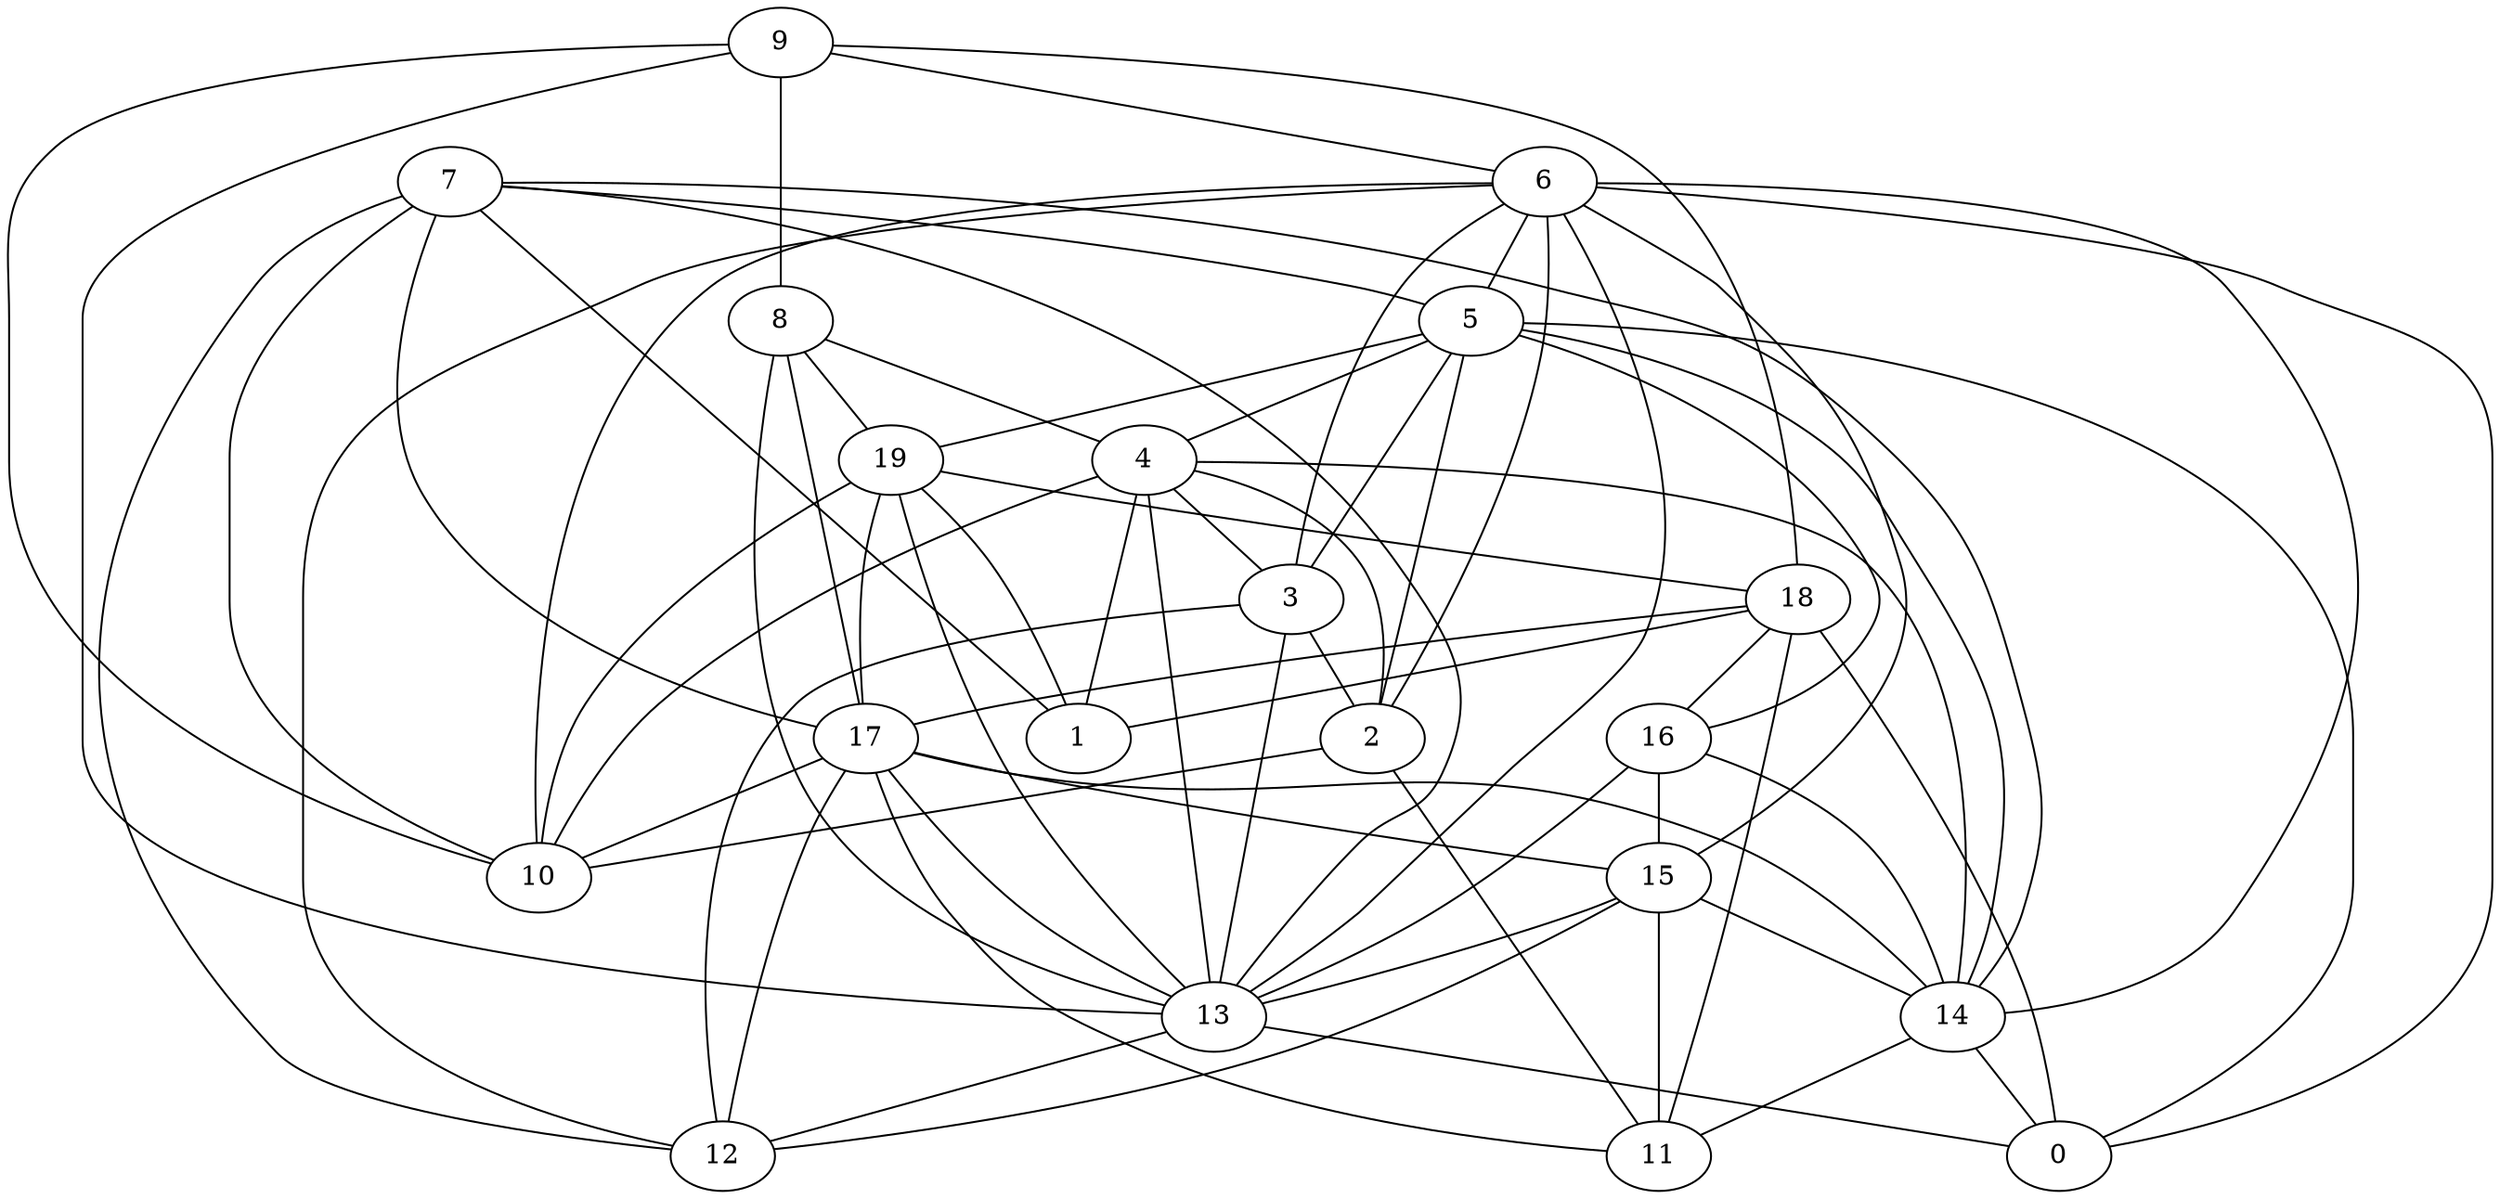 digraph GG_graph {

subgraph G_graph {
edge [color = black]
"18" -> "11" [dir = none]
"18" -> "1" [dir = none]
"18" -> "17" [dir = none]
"18" -> "16" [dir = none]
"2" -> "10" [dir = none]
"2" -> "11" [dir = none]
"14" -> "0" [dir = none]
"14" -> "11" [dir = none]
"9" -> "8" [dir = none]
"9" -> "18" [dir = none]
"9" -> "13" [dir = none]
"9" -> "6" [dir = none]
"9" -> "10" [dir = none]
"5" -> "2" [dir = none]
"5" -> "14" [dir = none]
"5" -> "4" [dir = none]
"5" -> "3" [dir = none]
"5" -> "16" [dir = none]
"17" -> "14" [dir = none]
"17" -> "13" [dir = none]
"17" -> "11" [dir = none]
"17" -> "15" [dir = none]
"7" -> "13" [dir = none]
"7" -> "5" [dir = none]
"7" -> "1" [dir = none]
"7" -> "14" [dir = none]
"7" -> "12" [dir = none]
"15" -> "11" [dir = none]
"15" -> "12" [dir = none]
"15" -> "14" [dir = none]
"15" -> "13" [dir = none]
"13" -> "12" [dir = none]
"13" -> "0" [dir = none]
"4" -> "14" [dir = none]
"4" -> "10" [dir = none]
"4" -> "3" [dir = none]
"4" -> "1" [dir = none]
"4" -> "13" [dir = none]
"6" -> "14" [dir = none]
"6" -> "2" [dir = none]
"6" -> "12" [dir = none]
"6" -> "15" [dir = none]
"6" -> "10" [dir = none]
"6" -> "0" [dir = none]
"6" -> "13" [dir = none]
"6" -> "5" [dir = none]
"19" -> "18" [dir = none]
"19" -> "1" [dir = none]
"19" -> "10" [dir = none]
"19" -> "13" [dir = none]
"19" -> "17" [dir = none]
"8" -> "13" [dir = none]
"8" -> "4" [dir = none]
"3" -> "13" [dir = none]
"3" -> "12" [dir = none]
"16" -> "14" [dir = none]
"16" -> "13" [dir = none]
"7" -> "17" [dir = none]
"5" -> "0" [dir = none]
"17" -> "10" [dir = none]
"8" -> "17" [dir = none]
"5" -> "19" [dir = none]
"4" -> "2" [dir = none]
"16" -> "15" [dir = none]
"7" -> "10" [dir = none]
"6" -> "3" [dir = none]
"3" -> "2" [dir = none]
"18" -> "0" [dir = none]
"17" -> "12" [dir = none]
"8" -> "19" [dir = none]
}

}
